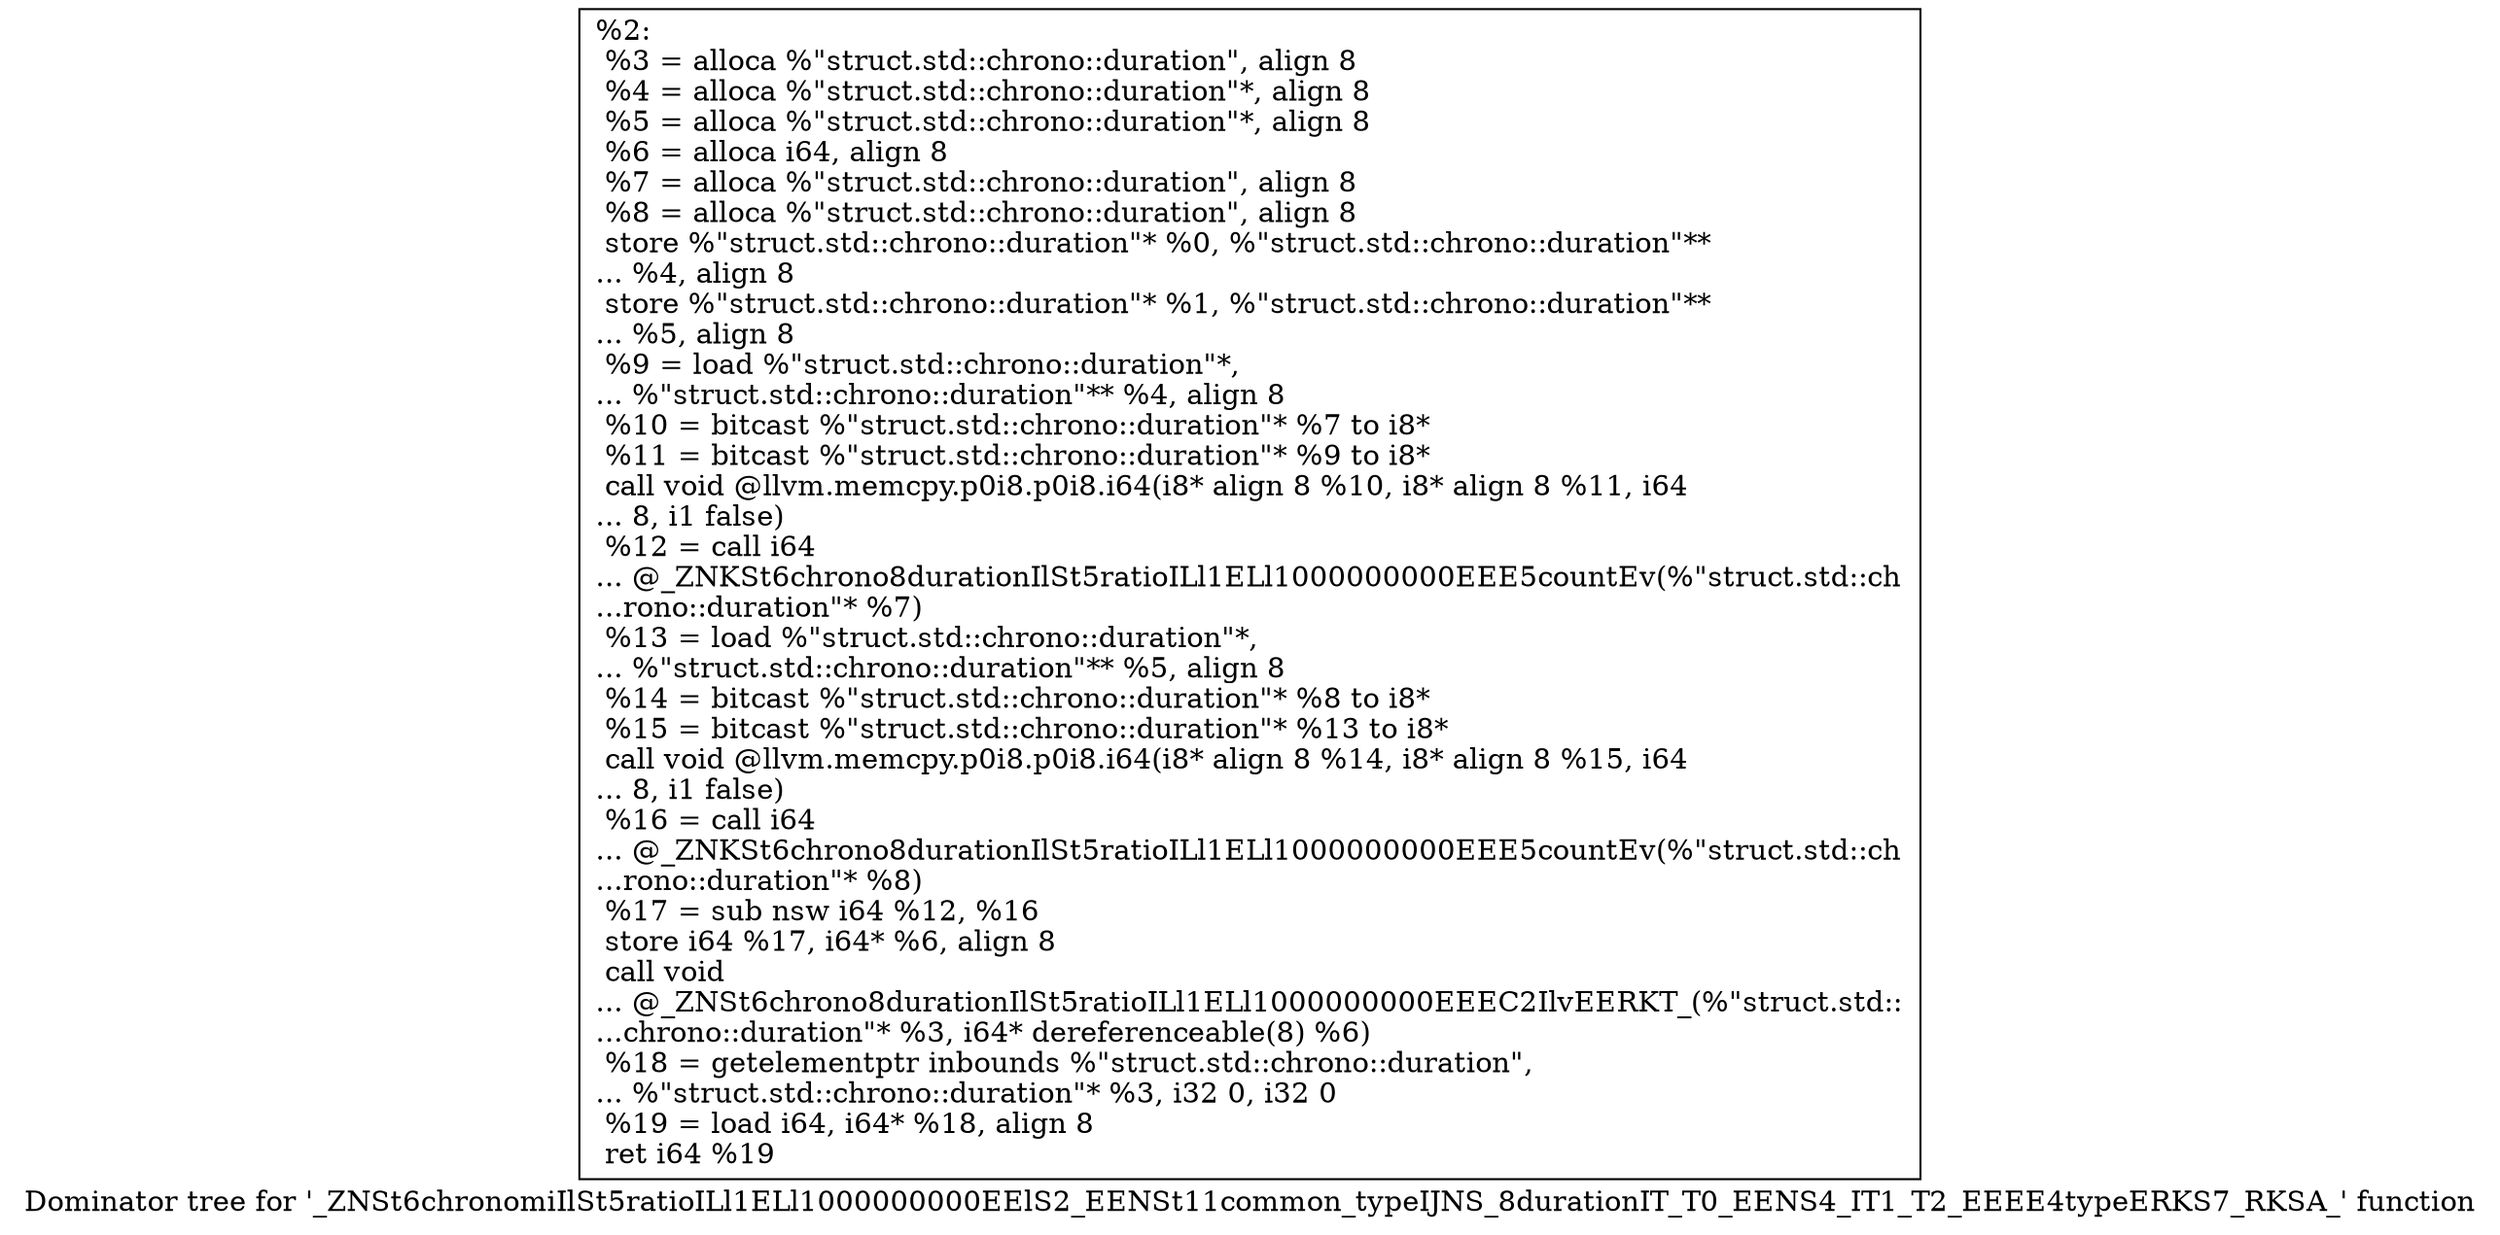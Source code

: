 digraph "Dominator tree for '_ZNSt6chronomiIlSt5ratioILl1ELl1000000000EElS2_EENSt11common_typeIJNS_8durationIT_T0_EENS4_IT1_T2_EEEE4typeERKS7_RKSA_' function" {
	label="Dominator tree for '_ZNSt6chronomiIlSt5ratioILl1ELl1000000000EElS2_EENSt11common_typeIJNS_8durationIT_T0_EENS4_IT1_T2_EEEE4typeERKS7_RKSA_' function";

	Node0x1471880 [shape=record,label="{%2:\l  %3 = alloca %\"struct.std::chrono::duration\", align 8\l  %4 = alloca %\"struct.std::chrono::duration\"*, align 8\l  %5 = alloca %\"struct.std::chrono::duration\"*, align 8\l  %6 = alloca i64, align 8\l  %7 = alloca %\"struct.std::chrono::duration\", align 8\l  %8 = alloca %\"struct.std::chrono::duration\", align 8\l  store %\"struct.std::chrono::duration\"* %0, %\"struct.std::chrono::duration\"**\l... %4, align 8\l  store %\"struct.std::chrono::duration\"* %1, %\"struct.std::chrono::duration\"**\l... %5, align 8\l  %9 = load %\"struct.std::chrono::duration\"*,\l... %\"struct.std::chrono::duration\"** %4, align 8\l  %10 = bitcast %\"struct.std::chrono::duration\"* %7 to i8*\l  %11 = bitcast %\"struct.std::chrono::duration\"* %9 to i8*\l  call void @llvm.memcpy.p0i8.p0i8.i64(i8* align 8 %10, i8* align 8 %11, i64\l... 8, i1 false)\l  %12 = call i64\l... @_ZNKSt6chrono8durationIlSt5ratioILl1ELl1000000000EEE5countEv(%\"struct.std::ch\l...rono::duration\"* %7)\l  %13 = load %\"struct.std::chrono::duration\"*,\l... %\"struct.std::chrono::duration\"** %5, align 8\l  %14 = bitcast %\"struct.std::chrono::duration\"* %8 to i8*\l  %15 = bitcast %\"struct.std::chrono::duration\"* %13 to i8*\l  call void @llvm.memcpy.p0i8.p0i8.i64(i8* align 8 %14, i8* align 8 %15, i64\l... 8, i1 false)\l  %16 = call i64\l... @_ZNKSt6chrono8durationIlSt5ratioILl1ELl1000000000EEE5countEv(%\"struct.std::ch\l...rono::duration\"* %8)\l  %17 = sub nsw i64 %12, %16\l  store i64 %17, i64* %6, align 8\l  call void\l... @_ZNSt6chrono8durationIlSt5ratioILl1ELl1000000000EEEC2IlvEERKT_(%\"struct.std::\l...chrono::duration\"* %3, i64* dereferenceable(8) %6)\l  %18 = getelementptr inbounds %\"struct.std::chrono::duration\",\l... %\"struct.std::chrono::duration\"* %3, i32 0, i32 0\l  %19 = load i64, i64* %18, align 8\l  ret i64 %19\l}"];
}
